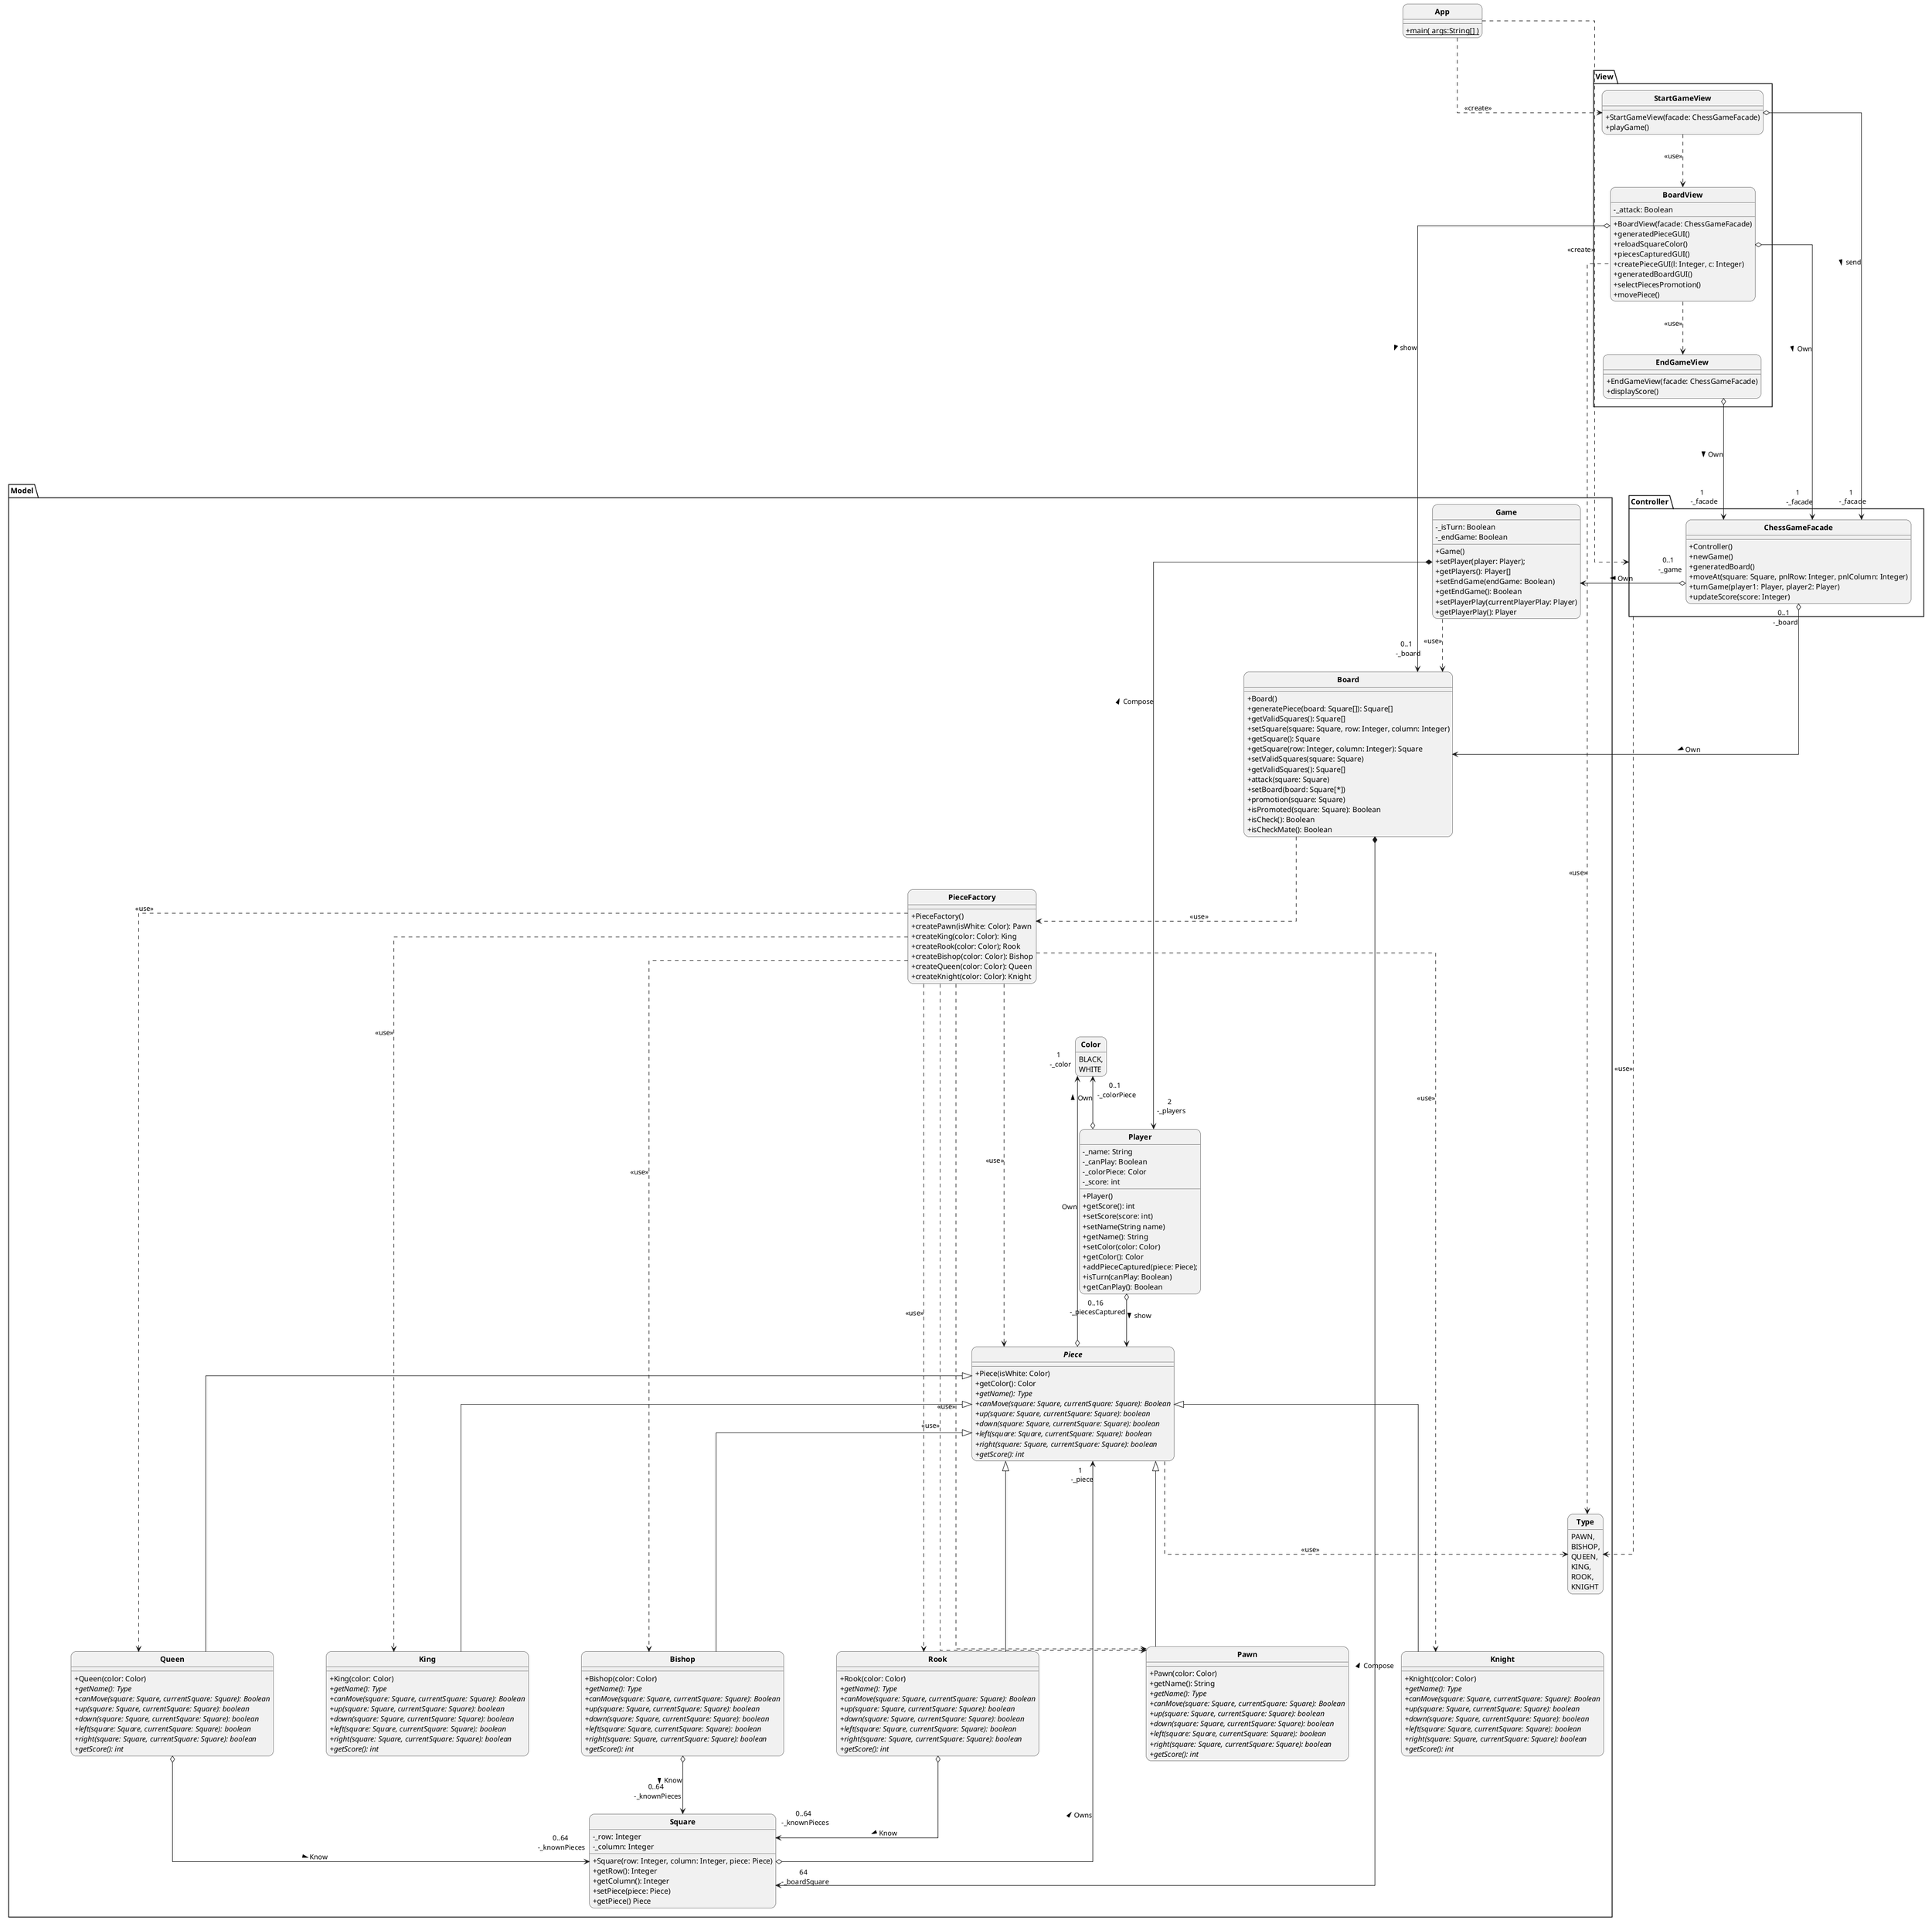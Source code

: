 @startuml

skinparam style strictuml
skinparam classAttributeIconSize 0
skinparam classFontStyle Bold
hide enum methods
skinparam roundcorner 20
skinparam linetype polyline
skinparam linetype ortho
skinparam nodesep 100
skinparam ranksep 100



class App{
 +{static} main( args:String[] )
}

package Model{
    enum Color{
       BLACK,
       WHITE
    }
    enum Type{
       PAWN,
       BISHOP,
       QUEEN,
       KING,
       ROOK,
       KNIGHT
    }

    class Board{
    + Board()
    + generatePiece(board: Square[]): Square[]
    + getValidSquares(): Square[]
    + setSquare(square: Square, row: Integer, column: Integer)
    + getSquare(): Square
    + getSquare(row: Integer, column: Integer): Square
    + setValidSquares(square: Square)
    + getValidSquares(): Square[]
    + attack(square: Square)
    + setBoard(board: Square[*])
    + promotion(square: Square)
    + isPromoted(square: Square): Boolean
    + isCheck(): Boolean
    + isCheckMate(): Boolean
    }


    class Game{
    - _isTurn: Boolean
    - _endGame: Boolean
    + Game()
    + setPlayer(player: Player);
    + getPlayers(): Player[]
    + setEndGame(endGame: Boolean)
    + getEndGame(): Boolean
    + setPlayerPlay(currentPlayerPlay: Player)
    + getPlayerPlay(): Player
     }
    class Player{
    - _name: String
    - _canPlay: Boolean
    - _colorPiece: Color
    - _score: int
    + Player()
    + getScore(): int
    + setScore(score: int)
    + setName(String name)
    + getName(): String
    + setColor(color: Color)
    + getColor(): Color
    + addPieceCaptured(piece: Piece);
    + isTurn(canPlay: Boolean)
    + getCanPlay(): Boolean
    }

    class Square{
    - _row: Integer
    - _column: Integer
    + Square(row: Integer, column: Integer, piece: Piece)
    + getRow(): Integer
    + getColumn(): Integer
    + setPiece(piece: Piece)
    + getPiece() Piece
    }

    class PieceFactory{
    + PieceFactory()
    + createPawn(isWhite: Color): Pawn
    + createKing(color: Color): King
    + createRook(color: Color); Rook
    + createBishop(color: Color): Bishop
    + createQueen(color: Color): Queen
    + createKnight(color: Color): Knight
    }

    abstract Piece{
    + Piece(isWhite: Color)
    + getColor(): Color
    + {abstract}getName(): Type
    + {abstract}canMove(square: Square, currentSquare: Square): Boolean
    + {abstract}up(square: Square, currentSquare: Square): boolean
    + {abstract}down(square: Square, currentSquare: Square): boolean
    + {abstract}left(square: Square, currentSquare: Square): boolean
    + {abstract}right(square: Square, currentSquare: Square): boolean
    + {abstract}getScore(): int
    }

    class Pawn{
    + Pawn(color: Color)
    + getName(): String
    + {abstract}getName(): Type
    + {abstract}canMove(square: Square, currentSquare: Square): Boolean
    + {abstract}up(square: Square, currentSquare: Square): boolean
    + {abstract}down(square: Square, currentSquare: Square): boolean
    + {abstract}left(square: Square, currentSquare: Square): boolean
    + {abstract}right(square: Square, currentSquare: Square): boolean
    + {abstract}getScore(): int
    }

    class King{
    + King(color: Color)
    + {abstract}getName(): Type
    + {abstract}canMove(square: Square, currentSquare: Square): Boolean
    + {abstract}up(square: Square, currentSquare: Square): boolean
    + {abstract}down(square: Square, currentSquare: Square): boolean
    + {abstract}left(square: Square, currentSquare: Square): boolean
    + {abstract}right(square: Square, currentSquare: Square): boolean
    + {abstract}getScore(): int
    }

    class Rook{
    + Rook(color: Color)
    + {abstract}getName(): Type
    + {abstract}canMove(square: Square, currentSquare: Square): Boolean
    + {abstract}up(square: Square, currentSquare: Square): boolean
    + {abstract}down(square: Square, currentSquare: Square): boolean
    + {abstract}left(square: Square, currentSquare: Square): boolean
    + {abstract}right(square: Square, currentSquare: Square): boolean
    + {abstract}getScore(): int
    }

    class Bishop{
    + Bishop(color: Color)
    + {abstract}getName(): Type
    + {abstract}canMove(square: Square, currentSquare: Square): Boolean
    + {abstract}up(square: Square, currentSquare: Square): boolean
    + {abstract}down(square: Square, currentSquare: Square): boolean
    + {abstract}left(square: Square, currentSquare: Square): boolean
    + {abstract}right(square: Square, currentSquare: Square): boolean
    + {abstract}getScore(): int
    }

    class Queen{
    + Queen(color: Color)
    + {abstract}getName(): Type
    + {abstract}canMove(square: Square, currentSquare: Square): Boolean
    + {abstract}up(square: Square, currentSquare: Square): boolean
    + {abstract}down(square: Square, currentSquare: Square): boolean
    + {abstract}left(square: Square, currentSquare: Square): boolean
    + {abstract}right(square: Square, currentSquare: Square): boolean
    + {abstract}getScore(): int
    }

    class Knight{
    + Knight(color: Color)
    + {abstract}getName(): Type
    + {abstract}canMove(square: Square, currentSquare: Square): Boolean
    + {abstract}up(square: Square, currentSquare: Square): boolean
    + {abstract}down(square: Square, currentSquare: Square): boolean
    + {abstract}left(square: Square, currentSquare: Square): boolean
    + {abstract}right(square: Square, currentSquare: Square): boolean
    + {abstract}getScore(): int
    }

}

package Controller{

class ChessGameFacade{
    + Controller()
    + newGame()
    + generatedBoard()
    + moveAt(square: Square, pnlRow: Integer, pnlColumn: Integer)
    + turnGame(player1: Player, player2: Player)
    + updateScore(score: Integer)
}

}

package View{
class StartGameView{
    + StartGameView(facade: ChessGameFacade)
    + playGame()
}
class  BoardView{
    - _attack: Boolean
    + BoardView(facade: ChessGameFacade)
    + generatedPieceGUI()
    + reloadSquareColor()
    + piecesCapturedGUI()
    + createPieceGUI(l: Integer, c: Integer)
    + generatedBoardGUI()
    + selectPiecesPromotion()
    + movePiece()
}
class EndGameView{
    + EndGameView(facade: ChessGameFacade)
    + displayScore()
}
}
BoardView -u..>  Type: <<use>>
StartGameView ..> BoardView: <<use>>
BoardView ..> EndGameView: <<use>>

StartGameView o---> "1 \n -_facade\n" ChessGameFacade: send >
BoardView o----> "1 \n -_facade\n" ChessGameFacade: Own >
EndGameView o---> "1 \n -_facade\n" ChessGameFacade: Own >

App ..> Controller : <<create>>
App ..> StartGameView : <<create>>

ChessGameFacade  "0..1 \n -_game\n" o---> Game: > Own
ChessGameFacade "0..1 \n -_board\n" o-->  Board: > Own

Rook o-->  "0..64 \n -_knownPieces\n"  Square: > Know
Bishop o--> "0..64 \n -_knownPieces\n"   Square: > Know
Queen o--> "0..64\n -_knownPieces\n"   Square: > Know


PieceFactory ....> Pawn : <<use>>
PieceFactory .....> King : <<use>>
PieceFactory ....> Rook : <<use>>
PieceFactory ...> Bishop : <<use>>
PieceFactory ...> Queen : <<use>>
PieceFactory ...> Knight : <<use>>
PieceFactory ....> Piece : <<use>>

PieceFactory ..> Pawn : <<use>>

Board ..> PieceFactory : <<use>>

Board *--> "64 \n -_boardSquare" Square: < Compose
Pawn -u--|> Piece
King -u--|> Piece
Rook -u--|> Piece
Bishop -u--|> Piece
Queen -u--|> Piece
Knight -u--|> Piece

Piece ..>  Type: <<use>>
Controller ..>  Type: <<use>>


Piece o--> "1 \n -_color\n" Color: Own
Player o-u-> "0..1 \n -_colorPiece\n" Color: > Own

Game *-->  "2 \n -_players\n"  Player:  Compose <
Player  "0..16 \n -_piecesCaptured\n" o--> Piece: > show
Square o--> "1 \n -_piece\n" Piece: > Owns
BoardView o--> "0..1 \n -_board\n" Board: show >
Game ..> Board: <<use>>
@enduml